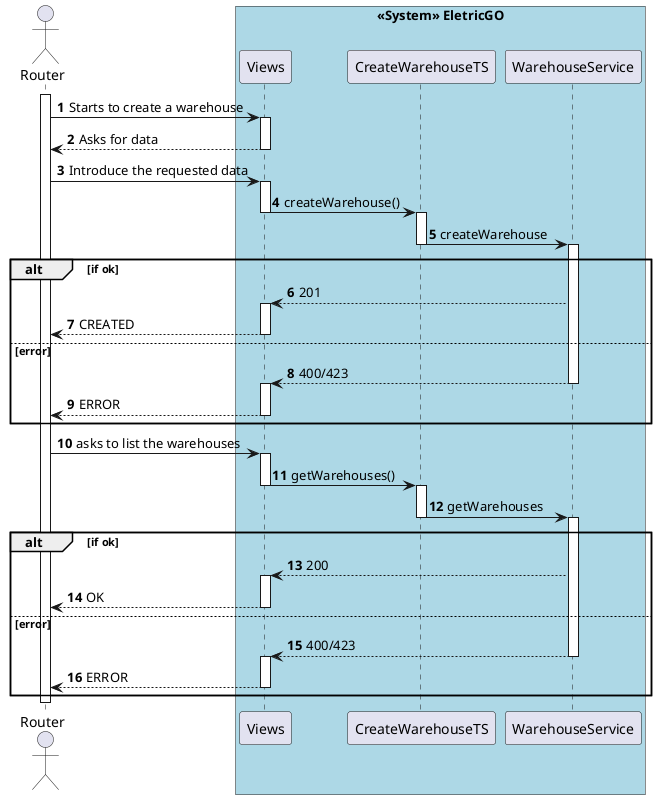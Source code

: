 @startuml Sequence Diagram
autonumber

actor Router as WM

activate WM
box "<<System>> EletricGO" #LightBlue
'participant "<<System>> EletricGO" as E
participant "Views" as Views
participant "CreateWarehouseTS" as ctr
participant "WarehouseService" as serv
end box
    WM -> Views: Starts to create a warehouse
    activate Views
    Views --> WM: Asks for data
    deactivate Views
    WM-> Views: Introduce the requested data
    activate Views
    Views -> ctr: createWarehouse()
    deactivate Views
    activate ctr
    ctr -> serv: createWarehouse
    deactivate ctr
    activate serv
    alt if ok
    serv --> Views: 201
    activate Views
    WM <-- Views: CREATED
    deactivate Views
    else error
    Views <-- serv: 400/423
    deactivate ctr
    activate Views
    deactivate serv
    WM <-- Views: ERROR
    deactivate Views
end alt


            WM -> Views: asks to list the warehouses
            activate Views
            Views -> ctr: getWarehouses()
            deactivate Views
            activate ctr

    ctr -> serv: getWarehouses
    deactivate ctr
    activate serv
   
 

    alt if ok
    

    serv --> Views: 200
     
    activate Views
    WM <-- Views: OK
    deactivate Views
   
    else error
    Views <-- serv: 400/423
    deactivate ctr
    activate Views

    deactivate serv
    WM <-- Views: ERROR
    deactivate Views
    end alt
    deactivate WM
    @enduml